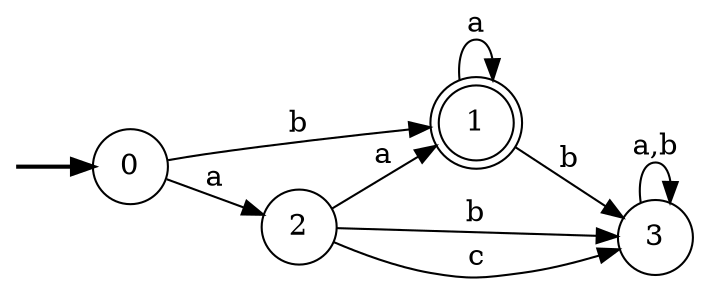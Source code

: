 digraph aut {
rankdir=LR;
node [shape = doublecircle]; 1 ;
node [shape = circle];
secret_node [style=invis, shape=point];
secret_node -> 0 [style=bold];
0 -> 2 [ label = "a" ];
0 -> 1 [ label = "b" ];
1 -> 1 [ label = "a" ];
2 -> 1 [ label = "a" ];
1 -> 3 [ label = "b" ];
2 -> 3 [ label = "b" ];
2 -> 3 [ label = "c" ];
3 -> 3 [ label = "a,b" ];}
